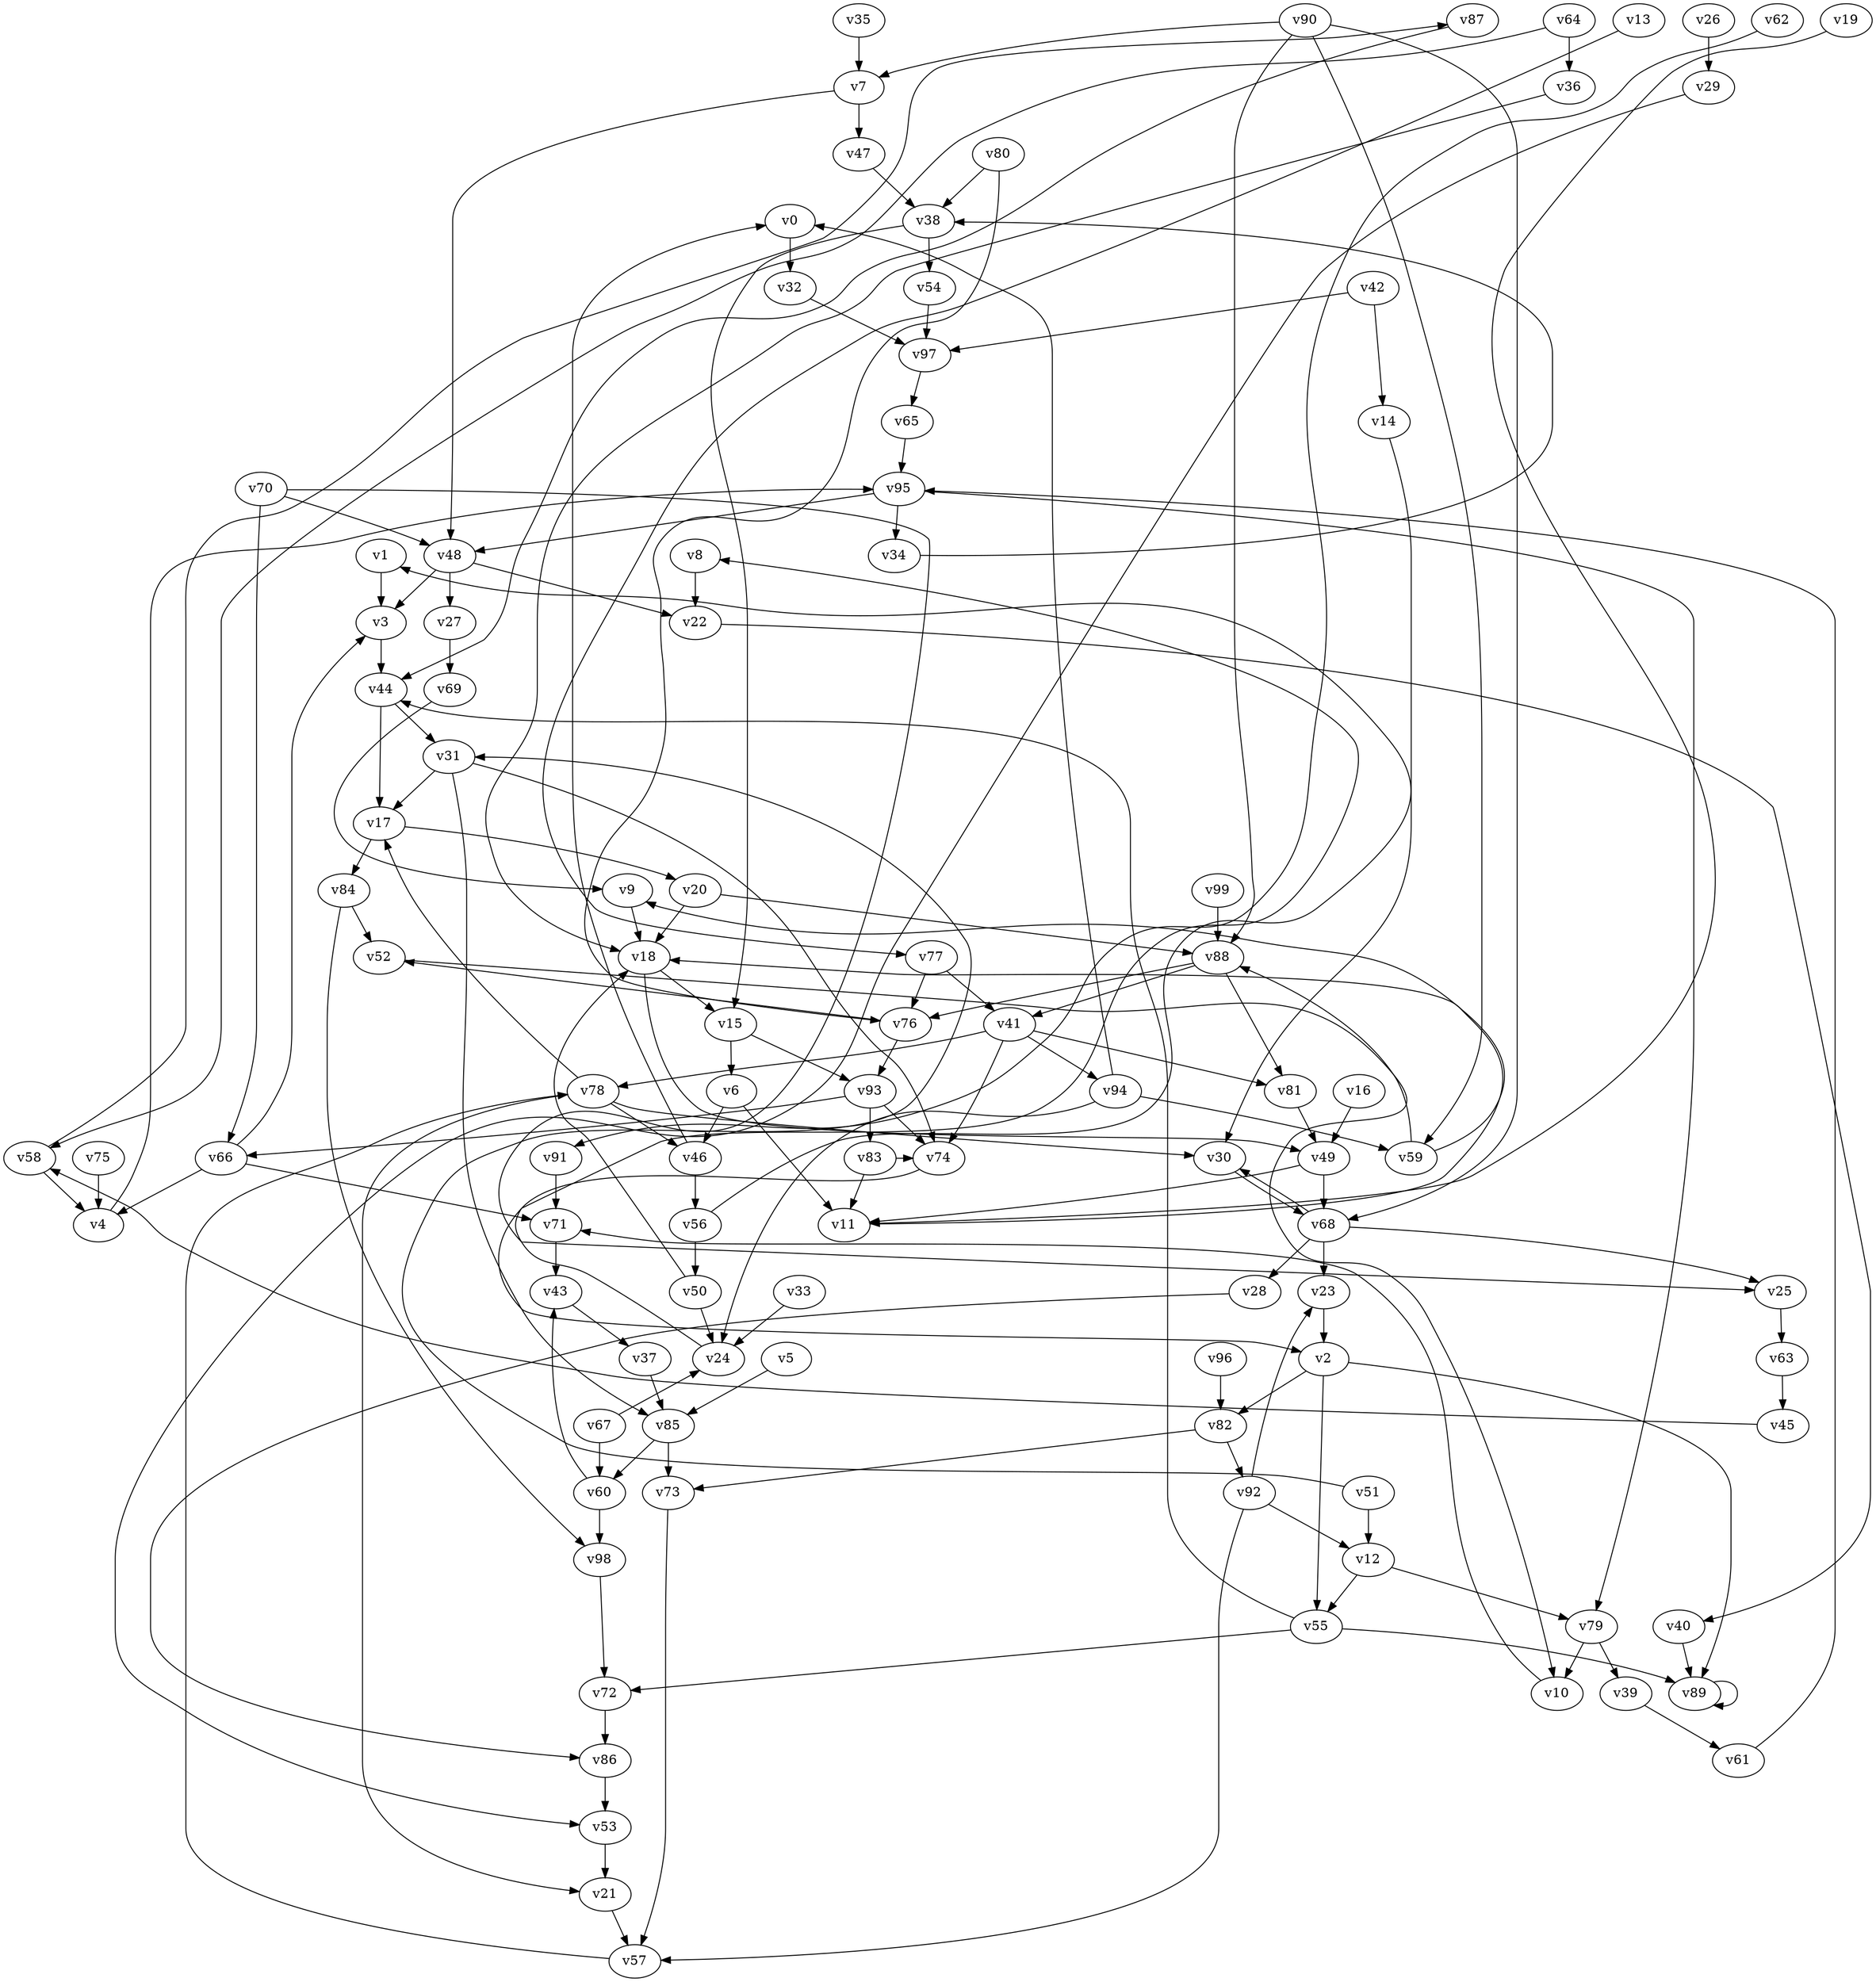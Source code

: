 // Benchmark game 143 - 100 vertices
// time_bound: 13
// targets: v32
digraph G {
    v0 [name="v0", player=0];
    v1 [name="v1", player=1];
    v2 [name="v2", player=0];
    v3 [name="v3", player=0];
    v4 [name="v4", player=1];
    v5 [name="v5", player=0];
    v6 [name="v6", player=1];
    v7 [name="v7", player=0];
    v8 [name="v8", player=1];
    v9 [name="v9", player=0];
    v10 [name="v10", player=1];
    v11 [name="v11", player=1];
    v12 [name="v12", player=1];
    v13 [name="v13", player=0];
    v14 [name="v14", player=0];
    v15 [name="v15", player=1];
    v16 [name="v16", player=0];
    v17 [name="v17", player=0];
    v18 [name="v18", player=1];
    v19 [name="v19", player=1];
    v20 [name="v20", player=1];
    v21 [name="v21", player=1];
    v22 [name="v22", player=0];
    v23 [name="v23", player=0];
    v24 [name="v24", player=0];
    v25 [name="v25", player=1];
    v26 [name="v26", player=1];
    v27 [name="v27", player=0];
    v28 [name="v28", player=1];
    v29 [name="v29", player=1];
    v30 [name="v30", player=1];
    v31 [name="v31", player=1];
    v32 [name="v32", player=1, target=1];
    v33 [name="v33", player=0];
    v34 [name="v34", player=1];
    v35 [name="v35", player=0];
    v36 [name="v36", player=1];
    v37 [name="v37", player=1];
    v38 [name="v38", player=1];
    v39 [name="v39", player=0];
    v40 [name="v40", player=0];
    v41 [name="v41", player=1];
    v42 [name="v42", player=0];
    v43 [name="v43", player=1];
    v44 [name="v44", player=0];
    v45 [name="v45", player=1];
    v46 [name="v46", player=1];
    v47 [name="v47", player=1];
    v48 [name="v48", player=0];
    v49 [name="v49", player=0];
    v50 [name="v50", player=1];
    v51 [name="v51", player=1];
    v52 [name="v52", player=1];
    v53 [name="v53", player=0];
    v54 [name="v54", player=0];
    v55 [name="v55", player=0];
    v56 [name="v56", player=0];
    v57 [name="v57", player=1];
    v58 [name="v58", player=1];
    v59 [name="v59", player=1];
    v60 [name="v60", player=0];
    v61 [name="v61", player=0];
    v62 [name="v62", player=0];
    v63 [name="v63", player=0];
    v64 [name="v64", player=1];
    v65 [name="v65", player=1];
    v66 [name="v66", player=1];
    v67 [name="v67", player=1];
    v68 [name="v68", player=1];
    v69 [name="v69", player=1];
    v70 [name="v70", player=1];
    v71 [name="v71", player=1];
    v72 [name="v72", player=0];
    v73 [name="v73", player=0];
    v74 [name="v74", player=1];
    v75 [name="v75", player=0];
    v76 [name="v76", player=1];
    v77 [name="v77", player=1];
    v78 [name="v78", player=1];
    v79 [name="v79", player=1];
    v80 [name="v80", player=1];
    v81 [name="v81", player=0];
    v82 [name="v82", player=0];
    v83 [name="v83", player=1];
    v84 [name="v84", player=1];
    v85 [name="v85", player=1];
    v86 [name="v86", player=0];
    v87 [name="v87", player=1];
    v88 [name="v88", player=1];
    v89 [name="v89", player=0];
    v90 [name="v90", player=0];
    v91 [name="v91", player=0];
    v92 [name="v92", player=1];
    v93 [name="v93", player=1];
    v94 [name="v94", player=1];
    v95 [name="v95", player=1];
    v96 [name="v96", player=1];
    v97 [name="v97", player=1];
    v98 [name="v98", player=1];
    v99 [name="v99", player=0];

    v0 -> v32;
    v1 -> v3;
    v2 -> v82;
    v3 -> v44;
    v4 -> v95;
    v5 -> v85;
    v6 -> v11;
    v7 -> v47;
    v8 -> v22;
    v9 -> v18;
    v10 -> v71 [constraint="t >= 4"];
    v11 -> v18 [constraint="t mod 2 == 1"];
    v12 -> v55;
    v13 -> v77 [constraint="t >= 5"];
    v14 -> v30;
    v15 -> v93 [constraint="t mod 5 == 4"];
    v16 -> v49;
    v17 -> v20;
    v18 -> v49 [constraint="t mod 2 == 1"];
    v19 -> v11 [constraint="t mod 2 == 0"];
    v20 -> v88;
    v21 -> v57;
    v22 -> v40 [constraint="t >= 2"];
    v23 -> v2;
    v24 -> v8 [constraint="t mod 2 == 1"];
    v25 -> v63;
    v26 -> v29;
    v27 -> v69;
    v28 -> v86 [constraint="t mod 4 == 3"];
    v29 -> v53 [constraint="t < 10"];
    v30 -> v68;
    v31 -> v74;
    v32 -> v97;
    v33 -> v24;
    v34 -> v38 [constraint="t mod 2 == 0"];
    v35 -> v7;
    v36 -> v18 [constraint="t < 5"];
    v37 -> v85;
    v38 -> v54;
    v39 -> v61;
    v40 -> v89;
    v41 -> v78;
    v42 -> v97;
    v43 -> v37;
    v44 -> v31;
    v45 -> v58 [constraint="t >= 1"];
    v46 -> v56;
    v47 -> v38;
    v48 -> v3;
    v49 -> v11 [constraint="t < 12"];
    v50 -> v24;
    v51 -> v31 [constraint="t < 9"];
    v52 -> v10 [constraint="t < 6"];
    v53 -> v21;
    v54 -> v97;
    v55 -> v72;
    v56 -> v1 [constraint="t >= 1"];
    v57 -> v78;
    v58 -> v87 [constraint="t >= 3"];
    v59 -> v9 [constraint="t mod 5 == 2"];
    v60 -> v43;
    v61 -> v95;
    v62 -> v91 [constraint="t < 12"];
    v63 -> v45;
    v64 -> v58 [constraint="t >= 2"];
    v65 -> v95;
    v66 -> v71;
    v67 -> v24 [constraint="t >= 4"];
    v68 -> v25;
    v69 -> v9 [constraint="t >= 5"];
    v70 -> v25 [constraint="t < 8"];
    v71 -> v43;
    v72 -> v86;
    v73 -> v57;
    v74 -> v2 [constraint="t mod 4 == 3"];
    v75 -> v4;
    v76 -> v52 [constraint="t mod 4 == 0"];
    v77 -> v76;
    v78 -> v17;
    v79 -> v39;
    v80 -> v76 [constraint="t < 9"];
    v81 -> v49;
    v82 -> v92;
    v83 -> v74 [constraint="t >= 1"];
    v84 -> v98;
    v85 -> v73;
    v86 -> v53;
    v87 -> v44 [constraint="t mod 3 == 0"];
    v88 -> v41;
    v89 -> v89 [constraint="t mod 4 == 0"];
    v90 -> v59;
    v91 -> v71;
    v92 -> v12;
    v93 -> v74;
    v94 -> v59;
    v95 -> v79;
    v96 -> v82;
    v97 -> v65;
    v98 -> v72;
    v99 -> v88;
    v59 -> v88;
    v76 -> v93;
    v78 -> v46;
    v49 -> v68;
    v66 -> v4;
    v93 -> v66;
    v41 -> v94;
    v88 -> v76;
    v84 -> v52;
    v55 -> v44;
    v18 -> v15;
    v48 -> v27;
    v88 -> v81;
    v80 -> v38;
    v67 -> v60;
    v70 -> v48;
    v95 -> v34;
    v66 -> v3;
    v15 -> v6;
    v42 -> v14;
    v83 -> v11;
    v64 -> v36;
    v17 -> v84;
    v95 -> v48;
    v38 -> v15;
    v94 -> v0;
    v20 -> v18;
    v6 -> v46;
    v68 -> v30;
    v41 -> v74;
    v41 -> v81;
    v60 -> v98;
    v70 -> v66;
    v2 -> v89;
    v68 -> v28;
    v44 -> v17;
    v48 -> v22;
    v92 -> v57;
    v31 -> v85;
    v68 -> v23;
    v56 -> v50;
    v2 -> v55;
    v90 -> v88;
    v58 -> v4;
    v50 -> v18;
    v46 -> v0;
    v79 -> v10;
    v85 -> v60;
    v93 -> v83;
    v78 -> v21;
    v51 -> v12;
    v12 -> v79;
    v90 -> v68;
    v90 -> v7;
    v77 -> v41;
    v55 -> v89;
    v7 -> v48;
    v82 -> v73;
    v78 -> v30;
    v92 -> v23;
    v31 -> v17;
    v94 -> v24;
}
